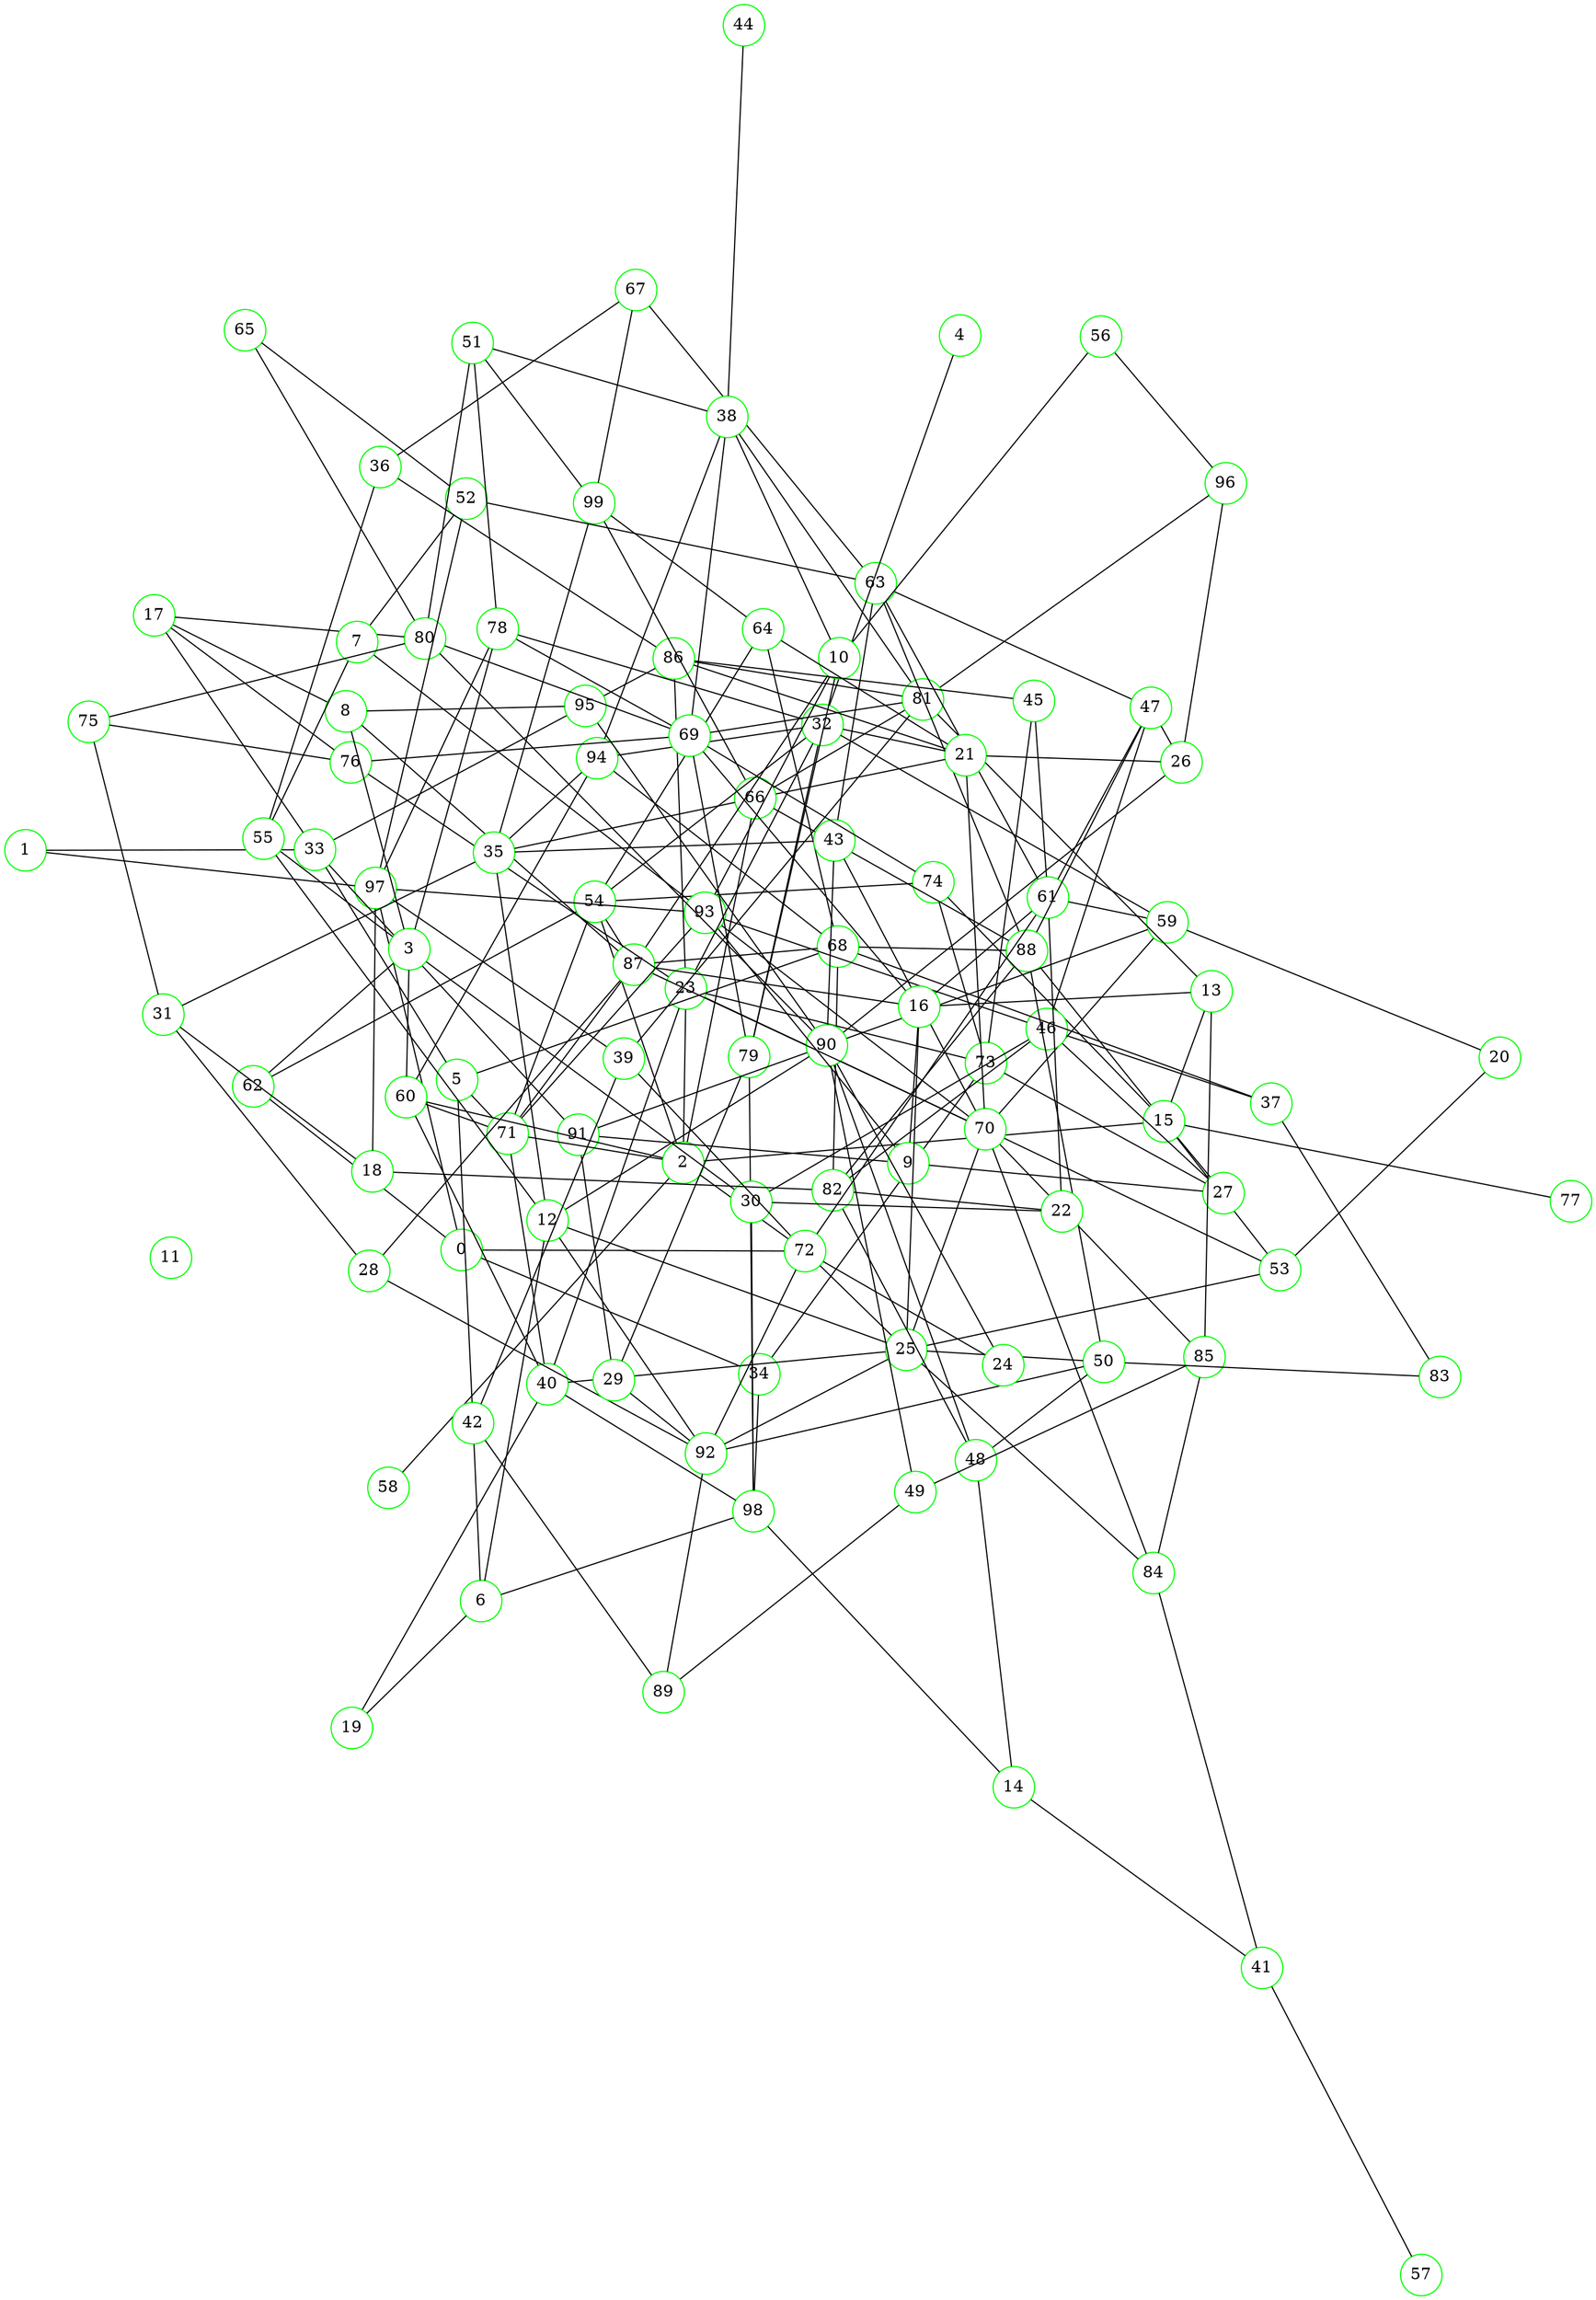 graph {
graph ["layout"="fdp"]
node ["style"="filled","fillcolor"="white","fixedsize"="true","shape"="circle"]
"0" ["color"="green"]
"97" ["color"="green"]
"34" ["color"="green"]
"98" ["color"="green"]
"73" ["color"="green"]
"74" ["color"="green"]
"72" ["color"="green"]
"92" ["color"="green"]
"62" ["color"="green"]
"1" ["color"="green"]
"33" ["color"="green"]
"86" ["color"="green"]
"91" ["color"="green"]
"2" ["color"="green"]
"66" ["color"="green"]
"81" ["color"="green"]
"96" ["color"="green"]
"99" ["color"="green"]
"88" ["color"="green"]
"54" ["color"="green"]
"64" ["color"="green"]
"68" ["color"="green"]
"82" ["color"="green"]
"87" ["color"="green"]
"94" ["color"="green"]
"71" ["color"="green"]
"93" ["color"="green"]
"23" ["color"="green"]
"32" ["color"="green"]
"59" ["color"="green"]
"70" ["color"="green"]
"84" ["color"="green"]
"85" ["color"="green"]
"90" ["color"="green"]
"95" ["color"="green"]
"61" ["color"="green"]
"63" ["color"="green"]
"67" ["color"="green"]
"78" ["color"="green"]
"79" ["color"="green"]
"40" ["color"="green"]
"60" ["color"="green"]
"76" ["color"="green"]
"58" ["color"="green"]
"15" ["color"="green"]
"53" ["color"="green"]
"27" ["color"="green"]
"46" ["color"="green"]
"47" ["color"="green"]
"77" ["color"="green"]
"3" ["color"="green"]
"55" ["color"="green"]
"8" ["color"="green"]
"17" ["color"="green"]
"80" ["color"="green"]
"30" ["color"="green"]
"4" ["color"="green"]
"5" ["color"="green"]
"42" ["color"="green"]
"89" ["color"="green"]
"6" ["color"="green"]
"19" ["color"="green"]
"12" ["color"="green"]
"35" ["color"="green"]
"43" ["color"="green"]
"25" ["color"="green"]
"50" ["color"="green"]
"83" ["color"="green"]
"7" ["color"="green"]
"52" ["color"="green"]
"65" ["color"="green"]
"9" ["color"="green"]
"16" ["color"="green"]
"69" ["color"="green"]
"10" ["color"="green"]
"38" ["color"="green"]
"51" ["color"="green"]
"44" ["color"="green"]
"56" ["color"="green"]
"11" ["color"="green"]
"13" ["color"="green"]
"14" ["color"="green"]
"48" ["color"="green"]
"41" ["color"="green"]
"57" ["color"="green"]
"18" ["color"="green"]
"31" ["color"="green"]
"75" ["color"="green"]
"20" ["color"="green"]
"21" ["color"="green"]
"26" ["color"="green"]
"22" ["color"="green"]
"24" ["color"="green"]
"28" ["color"="green"]
"29" ["color"="green"]
"36" ["color"="green"]
"37" ["color"="green"]
"39" ["color"="green"]
"45" ["color"="green"]
"49" ["color"="green"]
"0" -- "97"
"0" -- "34"
"0" -- "72"
"0" -- "62"
"34" -- "98"
"34" -- "73"
"73" -- "74"
"72" -- "92"
"1" -- "33"
"1" -- "97"
"33" -- "86"
"33" -- "91"
"2" -- "66"
"2" -- "54"
"2" -- "23"
"2" -- "71"
"2" -- "72"
"2" -- "58"
"2" -- "60"
"2" -- "15"
"66" -- "81"
"66" -- "99"
"66" -- "88"
"81" -- "96"
"81" -- "86"
"54" -- "64"
"54" -- "71"
"54" -- "87"
"54" -- "74"
"54" -- "62"
"64" -- "99"
"64" -- "68"
"68" -- "82"
"68" -- "87"
"68" -- "88"
"68" -- "94"
"82" -- "88"
"71" -- "87"
"71" -- "93"
"93" -- "97"
"23" -- "32"
"23" -- "70"
"23" -- "86"
"23" -- "40"
"23" -- "73"
"23" -- "76"
"32" -- "54"
"32" -- "59"
"32" -- "78"
"32" -- "94"
"32" -- "79"
"59" -- "70"
"59" -- "90"
"59" -- "61"
"70" -- "84"
"70" -- "85"
"70" -- "87"
"70" -- "93"
"84" -- "85"
"90" -- "91"
"90" -- "95"
"61" -- "72"
"61" -- "63"
"63" -- "67"
"63" -- "88"
"67" -- "99"
"78" -- "97"
"79" -- "98"
"40" -- "98"
"40" -- "71"
"40" -- "60"
"60" -- "71"
"60" -- "94"
"15" -- "53"
"15" -- "88"
"15" -- "74"
"15" -- "27"
"15" -- "77"
"53" -- "70"
"27" -- "73"
"27" -- "46"
"46" -- "82"
"46" -- "93"
"46" -- "47"
"47" -- "88"
"47" -- "61"
"47" -- "63"
"3" -- "55"
"3" -- "8"
"3" -- "60"
"3" -- "30"
"3" -- "62"
"3" -- "78"
"8" -- "17"
"8" -- "87"
"8" -- "95"
"17" -- "80"
"17" -- "33"
"17" -- "76"
"80" -- "90"
"30" -- "98"
"30" -- "46"
"4" -- "32"
"5" -- "33"
"5" -- "68"
"5" -- "71"
"5" -- "42"
"42" -- "89"
"89" -- "92"
"6" -- "98"
"6" -- "19"
"6" -- "42"
"6" -- "12"
"19" -- "40"
"12" -- "35"
"12" -- "55"
"12" -- "25"
"12" -- "90"
"12" -- "92"
"35" -- "66"
"35" -- "99"
"35" -- "43"
"35" -- "94"
"43" -- "70"
"43" -- "90"
"43" -- "63"
"25" -- "50"
"25" -- "84"
"25" -- "53"
"25" -- "70"
"25" -- "40"
"25" -- "72"
"25" -- "92"
"50" -- "83"
"50" -- "88"
"50" -- "92"
"7" -- "52"
"7" -- "55"
"7" -- "93"
"52" -- "65"
"52" -- "97"
"52" -- "63"
"65" -- "80"
"9" -- "16"
"9" -- "27"
"9" -- "91"
"9" -- "93"
"16" -- "69"
"16" -- "87"
"16" -- "25"
"16" -- "61"
"69" -- "80"
"69" -- "81"
"69" -- "74"
"69" -- "76"
"69" -- "78"
"69" -- "79"
"10" -- "38"
"10" -- "87"
"10" -- "56"
"10" -- "93"
"10" -- "79"
"38" -- "81"
"38" -- "51"
"38" -- "69"
"38" -- "44"
"38" -- "94"
"51" -- "80"
"51" -- "99"
"51" -- "78"
"56" -- "96"
"13" -- "16"
"13" -- "81"
"13" -- "85"
"13" -- "15"
"14" -- "48"
"14" -- "98"
"14" -- "41"
"48" -- "50"
"48" -- "82"
"48" -- "90"
"41" -- "84"
"41" -- "57"
"18" -- "97"
"18" -- "82"
"18" -- "31"
"31" -- "35"
"31" -- "75"
"75" -- "80"
"75" -- "76"
"20" -- "53"
"20" -- "59"
"21" -- "32"
"21" -- "64"
"21" -- "66"
"21" -- "70"
"21" -- "86"
"21" -- "26"
"26" -- "96"
"26" -- "90"
"26" -- "47"
"22" -- "82"
"22" -- "61"
"22" -- "30"
"24" -- "72"
"24" -- "90"
"28" -- "87"
"28" -- "92"
"28" -- "31"
"29" -- "91"
"29" -- "92"
"29" -- "79"
"36" -- "67"
"36" -- "86"
"36" -- "55"
"37" -- "83"
"37" -- "68"
"37" -- "46"
"39" -- "81"
"39" -- "97"
"39" -- "72"
"39" -- "42"
"45" -- "86"
"45" -- "73"
"45" -- "61"
"49" -- "85"
"49" -- "89"
"49" -- "90"
}